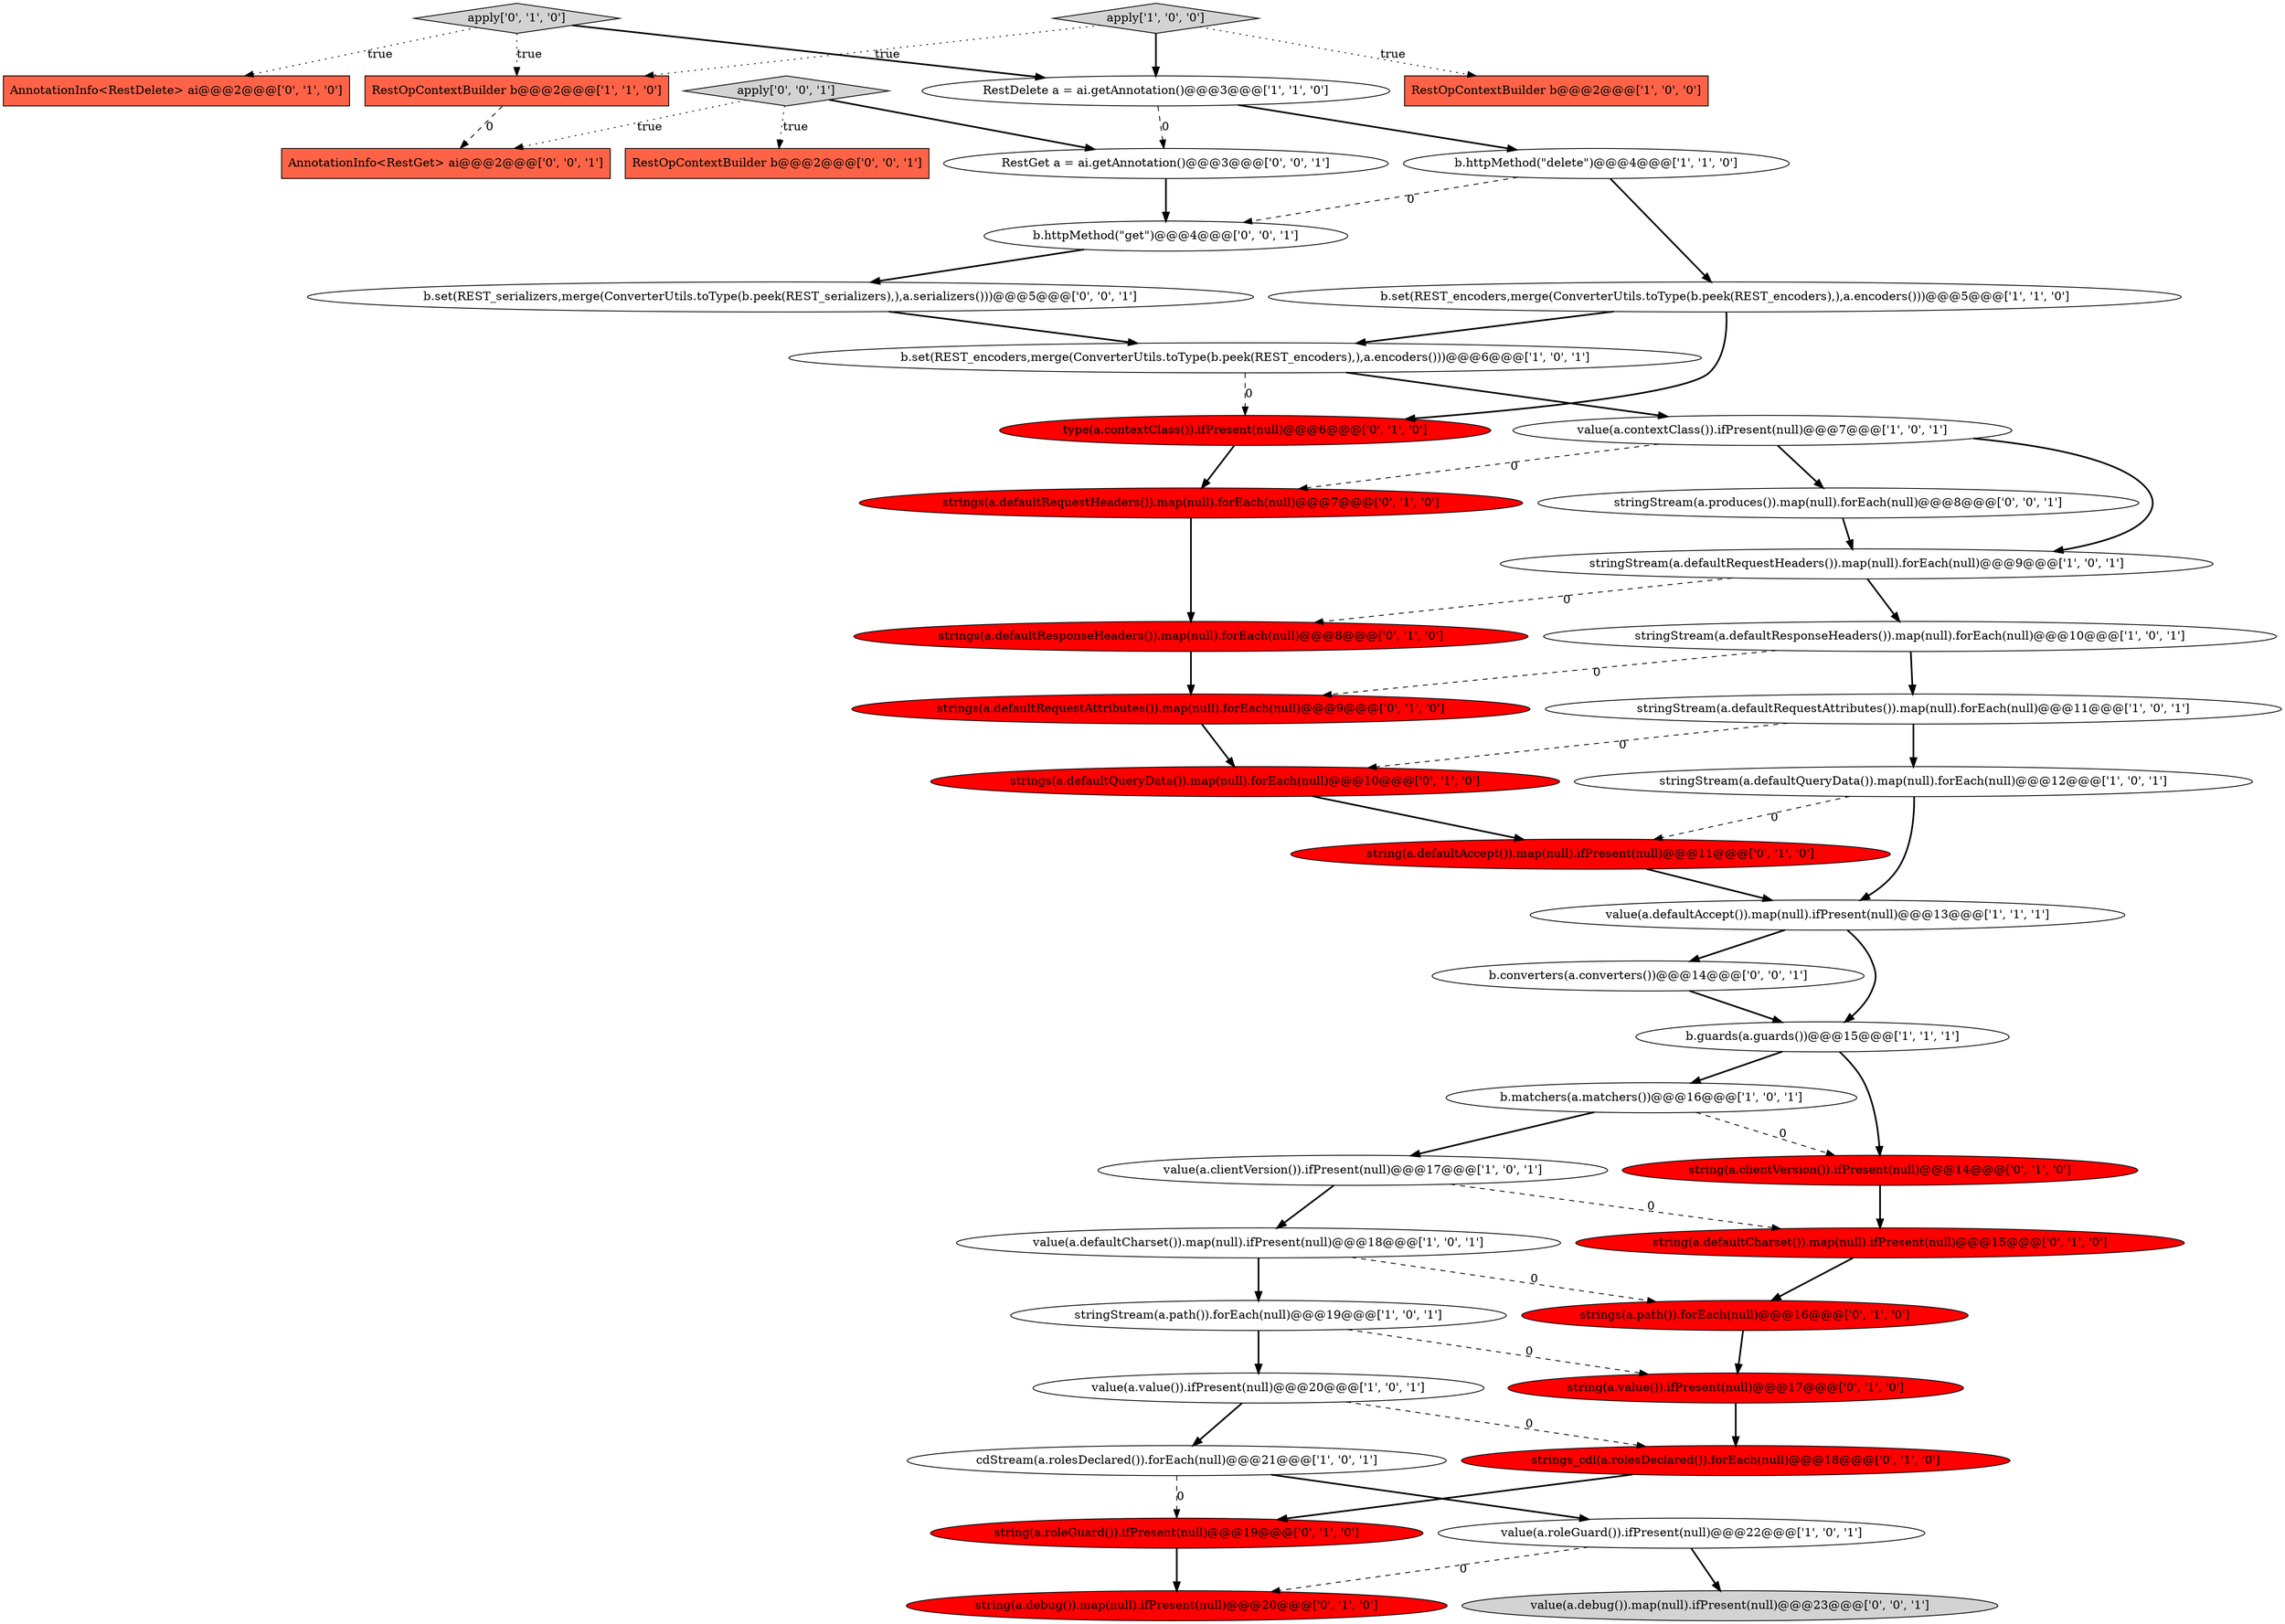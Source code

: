 digraph {
35 [style = filled, label = "string(a.value()).ifPresent(null)@@@17@@@['0', '1', '0']", fillcolor = red, shape = ellipse image = "AAA1AAABBB2BBB"];
44 [style = filled, label = "value(a.debug()).map(null).ifPresent(null)@@@23@@@['0', '0', '1']", fillcolor = lightgray, shape = ellipse image = "AAA0AAABBB3BBB"];
23 [style = filled, label = "type(a.contextClass()).ifPresent(null)@@@6@@@['0', '1', '0']", fillcolor = red, shape = ellipse image = "AAA1AAABBB2BBB"];
13 [style = filled, label = "stringStream(a.defaultRequestAttributes()).map(null).forEach(null)@@@11@@@['1', '0', '1']", fillcolor = white, shape = ellipse image = "AAA0AAABBB1BBB"];
32 [style = filled, label = "string(a.debug()).map(null).ifPresent(null)@@@20@@@['0', '1', '0']", fillcolor = red, shape = ellipse image = "AAA1AAABBB2BBB"];
8 [style = filled, label = "value(a.roleGuard()).ifPresent(null)@@@22@@@['1', '0', '1']", fillcolor = white, shape = ellipse image = "AAA0AAABBB1BBB"];
12 [style = filled, label = "cdStream(a.rolesDeclared()).forEach(null)@@@21@@@['1', '0', '1']", fillcolor = white, shape = ellipse image = "AAA0AAABBB1BBB"];
14 [style = filled, label = "value(a.clientVersion()).ifPresent(null)@@@17@@@['1', '0', '1']", fillcolor = white, shape = ellipse image = "AAA0AAABBB1BBB"];
30 [style = filled, label = "strings(a.defaultRequestHeaders()).map(null).forEach(null)@@@7@@@['0', '1', '0']", fillcolor = red, shape = ellipse image = "AAA1AAABBB2BBB"];
1 [style = filled, label = "stringStream(a.defaultResponseHeaders()).map(null).forEach(null)@@@10@@@['1', '0', '1']", fillcolor = white, shape = ellipse image = "AAA0AAABBB1BBB"];
26 [style = filled, label = "apply['0', '1', '0']", fillcolor = lightgray, shape = diamond image = "AAA0AAABBB2BBB"];
43 [style = filled, label = "apply['0', '0', '1']", fillcolor = lightgray, shape = diamond image = "AAA0AAABBB3BBB"];
11 [style = filled, label = "RestOpContextBuilder b@@@2@@@['1', '1', '0']", fillcolor = tomato, shape = box image = "AAA0AAABBB1BBB"];
24 [style = filled, label = "AnnotationInfo<RestDelete> ai@@@2@@@['0', '1', '0']", fillcolor = tomato, shape = box image = "AAA0AAABBB2BBB"];
36 [style = filled, label = "b.converters(a.converters())@@@14@@@['0', '0', '1']", fillcolor = white, shape = ellipse image = "AAA0AAABBB3BBB"];
20 [style = filled, label = "b.matchers(a.matchers())@@@16@@@['1', '0', '1']", fillcolor = white, shape = ellipse image = "AAA0AAABBB1BBB"];
4 [style = filled, label = "value(a.defaultCharset()).map(null).ifPresent(null)@@@18@@@['1', '0', '1']", fillcolor = white, shape = ellipse image = "AAA0AAABBB1BBB"];
7 [style = filled, label = "stringStream(a.defaultRequestHeaders()).map(null).forEach(null)@@@9@@@['1', '0', '1']", fillcolor = white, shape = ellipse image = "AAA0AAABBB1BBB"];
38 [style = filled, label = "RestOpContextBuilder b@@@2@@@['0', '0', '1']", fillcolor = tomato, shape = box image = "AAA0AAABBB3BBB"];
22 [style = filled, label = "strings(a.path()).forEach(null)@@@16@@@['0', '1', '0']", fillcolor = red, shape = ellipse image = "AAA1AAABBB2BBB"];
17 [style = filled, label = "stringStream(a.path()).forEach(null)@@@19@@@['1', '0', '1']", fillcolor = white, shape = ellipse image = "AAA0AAABBB1BBB"];
39 [style = filled, label = "AnnotationInfo<RestGet> ai@@@2@@@['0', '0', '1']", fillcolor = tomato, shape = box image = "AAA0AAABBB3BBB"];
21 [style = filled, label = "string(a.defaultAccept()).map(null).ifPresent(null)@@@11@@@['0', '1', '0']", fillcolor = red, shape = ellipse image = "AAA1AAABBB2BBB"];
41 [style = filled, label = "RestGet a = ai.getAnnotation()@@@3@@@['0', '0', '1']", fillcolor = white, shape = ellipse image = "AAA0AAABBB3BBB"];
42 [style = filled, label = "stringStream(a.produces()).map(null).forEach(null)@@@8@@@['0', '0', '1']", fillcolor = white, shape = ellipse image = "AAA0AAABBB3BBB"];
0 [style = filled, label = "value(a.defaultAccept()).map(null).ifPresent(null)@@@13@@@['1', '1', '1']", fillcolor = white, shape = ellipse image = "AAA0AAABBB1BBB"];
34 [style = filled, label = "string(a.roleGuard()).ifPresent(null)@@@19@@@['0', '1', '0']", fillcolor = red, shape = ellipse image = "AAA1AAABBB2BBB"];
29 [style = filled, label = "strings_cdl(a.rolesDeclared()).forEach(null)@@@18@@@['0', '1', '0']", fillcolor = red, shape = ellipse image = "AAA1AAABBB2BBB"];
16 [style = filled, label = "b.guards(a.guards())@@@15@@@['1', '1', '1']", fillcolor = white, shape = ellipse image = "AAA0AAABBB1BBB"];
2 [style = filled, label = "value(a.contextClass()).ifPresent(null)@@@7@@@['1', '0', '1']", fillcolor = white, shape = ellipse image = "AAA0AAABBB1BBB"];
3 [style = filled, label = "b.httpMethod(\"delete\")@@@4@@@['1', '1', '0']", fillcolor = white, shape = ellipse image = "AAA0AAABBB1BBB"];
6 [style = filled, label = "b.set(REST_encoders,merge(ConverterUtils.toType(b.peek(REST_encoders),),a.encoders()))@@@6@@@['1', '0', '1']", fillcolor = white, shape = ellipse image = "AAA0AAABBB1BBB"];
9 [style = filled, label = "apply['1', '0', '0']", fillcolor = lightgray, shape = diamond image = "AAA0AAABBB1BBB"];
27 [style = filled, label = "string(a.clientVersion()).ifPresent(null)@@@14@@@['0', '1', '0']", fillcolor = red, shape = ellipse image = "AAA1AAABBB2BBB"];
28 [style = filled, label = "strings(a.defaultResponseHeaders()).map(null).forEach(null)@@@8@@@['0', '1', '0']", fillcolor = red, shape = ellipse image = "AAA1AAABBB2BBB"];
33 [style = filled, label = "strings(a.defaultQueryData()).map(null).forEach(null)@@@10@@@['0', '1', '0']", fillcolor = red, shape = ellipse image = "AAA1AAABBB2BBB"];
10 [style = filled, label = "RestDelete a = ai.getAnnotation()@@@3@@@['1', '1', '0']", fillcolor = white, shape = ellipse image = "AAA0AAABBB1BBB"];
37 [style = filled, label = "b.set(REST_serializers,merge(ConverterUtils.toType(b.peek(REST_serializers),),a.serializers()))@@@5@@@['0', '0', '1']", fillcolor = white, shape = ellipse image = "AAA0AAABBB3BBB"];
15 [style = filled, label = "b.set(REST_encoders,merge(ConverterUtils.toType(b.peek(REST_encoders),),a.encoders()))@@@5@@@['1', '1', '0']", fillcolor = white, shape = ellipse image = "AAA0AAABBB1BBB"];
40 [style = filled, label = "b.httpMethod(\"get\")@@@4@@@['0', '0', '1']", fillcolor = white, shape = ellipse image = "AAA0AAABBB3BBB"];
25 [style = filled, label = "strings(a.defaultRequestAttributes()).map(null).forEach(null)@@@9@@@['0', '1', '0']", fillcolor = red, shape = ellipse image = "AAA1AAABBB2BBB"];
19 [style = filled, label = "stringStream(a.defaultQueryData()).map(null).forEach(null)@@@12@@@['1', '0', '1']", fillcolor = white, shape = ellipse image = "AAA0AAABBB1BBB"];
31 [style = filled, label = "string(a.defaultCharset()).map(null).ifPresent(null)@@@15@@@['0', '1', '0']", fillcolor = red, shape = ellipse image = "AAA1AAABBB2BBB"];
5 [style = filled, label = "RestOpContextBuilder b@@@2@@@['1', '0', '0']", fillcolor = tomato, shape = box image = "AAA0AAABBB1BBB"];
18 [style = filled, label = "value(a.value()).ifPresent(null)@@@20@@@['1', '0', '1']", fillcolor = white, shape = ellipse image = "AAA0AAABBB1BBB"];
43->38 [style = dotted, label="true"];
15->23 [style = bold, label=""];
0->16 [style = bold, label=""];
14->31 [style = dashed, label="0"];
7->1 [style = bold, label=""];
3->40 [style = dashed, label="0"];
31->22 [style = bold, label=""];
4->17 [style = bold, label=""];
23->30 [style = bold, label=""];
25->33 [style = bold, label=""];
21->0 [style = bold, label=""];
16->27 [style = bold, label=""];
35->29 [style = bold, label=""];
26->10 [style = bold, label=""];
9->11 [style = dotted, label="true"];
20->27 [style = dashed, label="0"];
17->35 [style = dashed, label="0"];
18->12 [style = bold, label=""];
8->32 [style = dashed, label="0"];
27->31 [style = bold, label=""];
10->3 [style = bold, label=""];
15->6 [style = bold, label=""];
3->15 [style = bold, label=""];
20->14 [style = bold, label=""];
4->22 [style = dashed, label="0"];
9->10 [style = bold, label=""];
29->34 [style = bold, label=""];
37->6 [style = bold, label=""];
8->44 [style = bold, label=""];
2->30 [style = dashed, label="0"];
1->13 [style = bold, label=""];
19->0 [style = bold, label=""];
0->36 [style = bold, label=""];
6->2 [style = bold, label=""];
10->41 [style = dashed, label="0"];
13->19 [style = bold, label=""];
30->28 [style = bold, label=""];
19->21 [style = dashed, label="0"];
41->40 [style = bold, label=""];
7->28 [style = dashed, label="0"];
12->8 [style = bold, label=""];
11->39 [style = dashed, label="0"];
26->24 [style = dotted, label="true"];
6->23 [style = dashed, label="0"];
28->25 [style = bold, label=""];
36->16 [style = bold, label=""];
43->41 [style = bold, label=""];
13->33 [style = dashed, label="0"];
34->32 [style = bold, label=""];
42->7 [style = bold, label=""];
2->7 [style = bold, label=""];
26->11 [style = dotted, label="true"];
33->21 [style = bold, label=""];
1->25 [style = dashed, label="0"];
22->35 [style = bold, label=""];
16->20 [style = bold, label=""];
12->34 [style = dashed, label="0"];
2->42 [style = bold, label=""];
17->18 [style = bold, label=""];
40->37 [style = bold, label=""];
43->39 [style = dotted, label="true"];
14->4 [style = bold, label=""];
18->29 [style = dashed, label="0"];
9->5 [style = dotted, label="true"];
}
